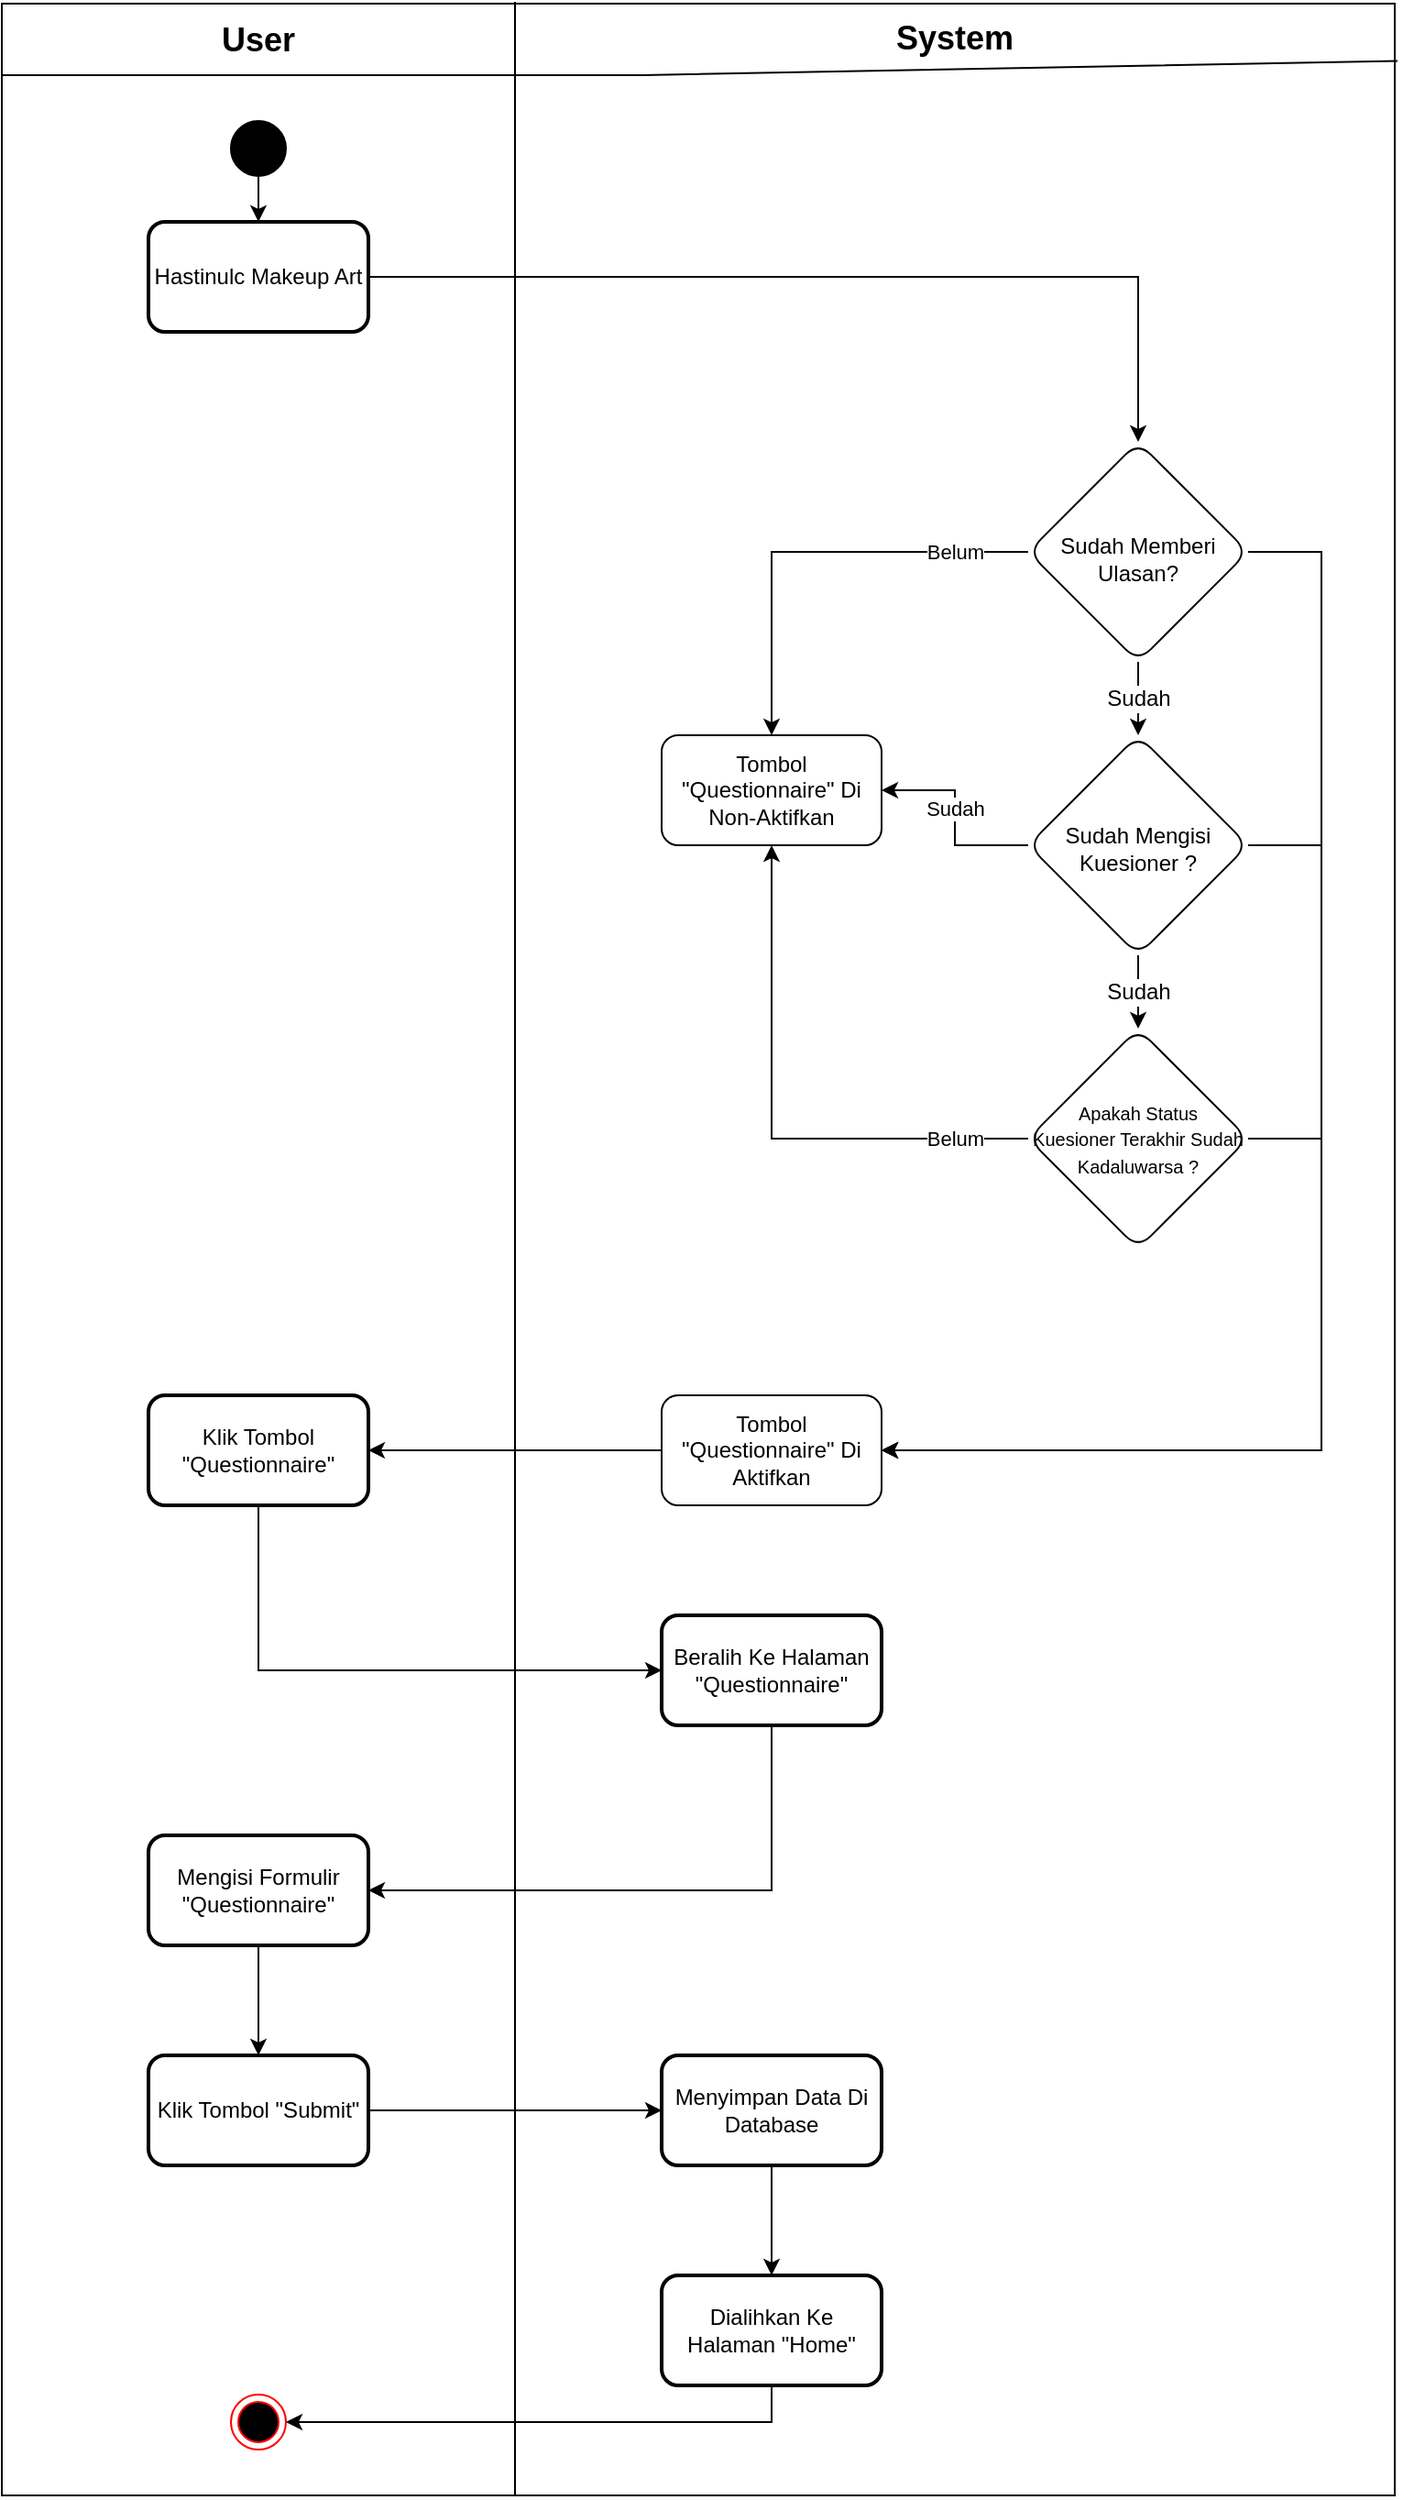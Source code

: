 <mxfile version="26.0.16">
  <diagram name="Page-1" id="WASLpTwy2ZbQWI6ii88h">
    <mxGraphModel dx="1434" dy="836" grid="1" gridSize="10" guides="1" tooltips="1" connect="1" arrows="1" fold="1" page="1" pageScale="1" pageWidth="850" pageHeight="1100" math="0" shadow="0">
      <root>
        <mxCell id="0" />
        <mxCell id="1" parent="0" />
        <mxCell id="7nAhwSSTOHI013ocTRrG-188" value="" style="rounded=0;whiteSpace=wrap;html=1;fillColor=none;" parent="1" vertex="1">
          <mxGeometry x="40" y="40.97" width="760" height="1359.03" as="geometry" />
        </mxCell>
        <mxCell id="7nAhwSSTOHI013ocTRrG-128" value="" style="endArrow=none;html=1;rounded=0;" parent="1" edge="1">
          <mxGeometry width="50" height="50" relative="1" as="geometry">
            <mxPoint x="320" y="1400" as="sourcePoint" />
            <mxPoint x="320" y="40" as="targetPoint" />
          </mxGeometry>
        </mxCell>
        <mxCell id="7nAhwSSTOHI013ocTRrG-129" value="" style="endArrow=none;html=1;rounded=0;entryX=1.002;entryY=0.023;entryDx=0;entryDy=0;entryPerimeter=0;" parent="1" target="7nAhwSSTOHI013ocTRrG-188" edge="1">
          <mxGeometry width="50" height="50" relative="1" as="geometry">
            <mxPoint x="40" y="80" as="sourcePoint" />
            <mxPoint x="760" y="80" as="targetPoint" />
            <Array as="points">
              <mxPoint x="390" y="80" />
            </Array>
          </mxGeometry>
        </mxCell>
        <mxCell id="7nAhwSSTOHI013ocTRrG-130" value="User" style="text;html=1;align=center;verticalAlign=middle;whiteSpace=wrap;rounded=0;fontSize=18;fontStyle=1" parent="1" vertex="1">
          <mxGeometry x="40" y="40.97" width="280" height="40" as="geometry" />
        </mxCell>
        <mxCell id="_p5EBCPVnYr-h8DB5MFF-2" value="" style="edgeStyle=orthogonalEdgeStyle;rounded=0;orthogonalLoop=1;jettySize=auto;html=1;fontSize=12;" parent="1" source="7nAhwSSTOHI013ocTRrG-132" target="_p5EBCPVnYr-h8DB5MFF-1" edge="1">
          <mxGeometry relative="1" as="geometry" />
        </mxCell>
        <mxCell id="7nAhwSSTOHI013ocTRrG-132" value="" style="ellipse;whiteSpace=wrap;html=1;aspect=fixed;labelBackgroundColor=none;fillColor=#000000;fontSize=12;" parent="1" vertex="1">
          <mxGeometry x="165" y="104.97" width="30" height="30" as="geometry" />
        </mxCell>
        <mxCell id="7nAhwSSTOHI013ocTRrG-177" value="" style="ellipse;html=1;shape=endState;fillColor=#000000;strokeColor=#ff0000;fontSize=12;" parent="1" vertex="1">
          <mxGeometry x="165" y="1345" width="30" height="30" as="geometry" />
        </mxCell>
        <mxCell id="7nAhwSSTOHI013ocTRrG-131" value="System" style="text;html=1;align=center;verticalAlign=middle;whiteSpace=wrap;rounded=0;fontSize=18;fontStyle=1" parent="1" vertex="1">
          <mxGeometry x="320" y="40" width="480" height="40" as="geometry" />
        </mxCell>
        <mxCell id="YK6meVrRw3B7LHDAnTog-28" style="edgeStyle=orthogonalEdgeStyle;rounded=0;orthogonalLoop=1;jettySize=auto;html=1;" edge="1" parent="1" source="_p5EBCPVnYr-h8DB5MFF-1" target="YK6meVrRw3B7LHDAnTog-5">
          <mxGeometry relative="1" as="geometry" />
        </mxCell>
        <mxCell id="_p5EBCPVnYr-h8DB5MFF-1" value="Hastinulc Makeup Art" style="rounded=1;whiteSpace=wrap;html=1;strokeWidth=2;fontSize=12;" parent="1" vertex="1">
          <mxGeometry x="120" y="160" width="120" height="60" as="geometry" />
        </mxCell>
        <mxCell id="YK6meVrRw3B7LHDAnTog-31" style="edgeStyle=orthogonalEdgeStyle;rounded=0;orthogonalLoop=1;jettySize=auto;html=1;exitX=0.5;exitY=1;exitDx=0;exitDy=0;entryX=0;entryY=0.5;entryDx=0;entryDy=0;" edge="1" parent="1" source="20DuT2QTR_UrF6RUShH2-1" target="20DuT2QTR_UrF6RUShH2-3">
          <mxGeometry relative="1" as="geometry" />
        </mxCell>
        <mxCell id="20DuT2QTR_UrF6RUShH2-1" value="Klik Tombol &quot;Questionnaire&quot;" style="rounded=1;whiteSpace=wrap;html=1;strokeWidth=2;fontSize=12;" parent="1" vertex="1">
          <mxGeometry x="120" y="800" width="120" height="60" as="geometry" />
        </mxCell>
        <mxCell id="YK6meVrRw3B7LHDAnTog-33" style="edgeStyle=orthogonalEdgeStyle;rounded=0;orthogonalLoop=1;jettySize=auto;html=1;entryX=1;entryY=0.5;entryDx=0;entryDy=0;" edge="1" parent="1" source="20DuT2QTR_UrF6RUShH2-3" target="YK6meVrRw3B7LHDAnTog-32">
          <mxGeometry relative="1" as="geometry">
            <Array as="points">
              <mxPoint x="460" y="1070" />
            </Array>
          </mxGeometry>
        </mxCell>
        <mxCell id="20DuT2QTR_UrF6RUShH2-3" value="Beralih Ke Halaman &quot;Questionnaire&quot;" style="rounded=1;whiteSpace=wrap;html=1;strokeWidth=2;fontSize=12;" parent="1" vertex="1">
          <mxGeometry x="400" y="920" width="120" height="60" as="geometry" />
        </mxCell>
        <mxCell id="YK6meVrRw3B7LHDAnTog-1" value="" style="edgeStyle=orthogonalEdgeStyle;rounded=0;orthogonalLoop=1;jettySize=auto;html=1;fontSize=12;" edge="1" parent="1" source="YK6meVrRw3B7LHDAnTog-5" target="YK6meVrRw3B7LHDAnTog-10">
          <mxGeometry relative="1" as="geometry" />
        </mxCell>
        <mxCell id="YK6meVrRw3B7LHDAnTog-2" value="Sudah" style="edgeLabel;html=1;align=center;verticalAlign=middle;resizable=0;points=[];fontSize=12;" vertex="1" connectable="0" parent="YK6meVrRw3B7LHDAnTog-1">
          <mxGeometry relative="1" as="geometry">
            <mxPoint as="offset" />
          </mxGeometry>
        </mxCell>
        <mxCell id="YK6meVrRw3B7LHDAnTog-18" style="edgeStyle=orthogonalEdgeStyle;rounded=0;orthogonalLoop=1;jettySize=auto;html=1;entryX=0.5;entryY=0;entryDx=0;entryDy=0;" edge="1" parent="1" source="YK6meVrRw3B7LHDAnTog-5" target="YK6meVrRw3B7LHDAnTog-11">
          <mxGeometry relative="1" as="geometry" />
        </mxCell>
        <mxCell id="YK6meVrRw3B7LHDAnTog-21" value="Belum" style="edgeLabel;html=1;align=center;verticalAlign=middle;resizable=0;points=[];" vertex="1" connectable="0" parent="YK6meVrRw3B7LHDAnTog-18">
          <mxGeometry x="-0.681" y="1" relative="1" as="geometry">
            <mxPoint x="-2" y="-1" as="offset" />
          </mxGeometry>
        </mxCell>
        <mxCell id="YK6meVrRw3B7LHDAnTog-25" style="edgeStyle=orthogonalEdgeStyle;rounded=0;orthogonalLoop=1;jettySize=auto;html=1;entryX=1;entryY=0.5;entryDx=0;entryDy=0;" edge="1" parent="1" source="YK6meVrRw3B7LHDAnTog-5" target="YK6meVrRw3B7LHDAnTog-24">
          <mxGeometry relative="1" as="geometry">
            <Array as="points">
              <mxPoint x="760" y="340" />
              <mxPoint x="760" y="830" />
            </Array>
          </mxGeometry>
        </mxCell>
        <mxCell id="YK6meVrRw3B7LHDAnTog-5" value="Sudah Memberi Ulasan?" style="rhombus;whiteSpace=wrap;html=1;rounded=1;verticalAlign=middle;spacingTop=8;fontSize=12;" vertex="1" parent="1">
          <mxGeometry x="600" y="280" width="120" height="120" as="geometry" />
        </mxCell>
        <mxCell id="YK6meVrRw3B7LHDAnTog-6" value="" style="edgeStyle=orthogonalEdgeStyle;rounded=0;orthogonalLoop=1;jettySize=auto;html=1;entryX=0.5;entryY=0;entryDx=0;entryDy=0;exitX=0.5;exitY=1;exitDx=0;exitDy=0;fontSize=12;" edge="1" parent="1" source="YK6meVrRw3B7LHDAnTog-10" target="YK6meVrRw3B7LHDAnTog-14">
          <mxGeometry relative="1" as="geometry">
            <mxPoint x="660" y="630" as="sourcePoint" />
            <mxPoint x="660" y="680" as="targetPoint" />
          </mxGeometry>
        </mxCell>
        <mxCell id="YK6meVrRw3B7LHDAnTog-7" value="Sudah" style="edgeLabel;html=1;align=center;verticalAlign=middle;resizable=0;points=[];fontSize=12;" vertex="1" connectable="0" parent="YK6meVrRw3B7LHDAnTog-6">
          <mxGeometry relative="1" as="geometry">
            <mxPoint as="offset" />
          </mxGeometry>
        </mxCell>
        <mxCell id="YK6meVrRw3B7LHDAnTog-19" style="edgeStyle=orthogonalEdgeStyle;rounded=0;orthogonalLoop=1;jettySize=auto;html=1;entryX=1;entryY=0.5;entryDx=0;entryDy=0;" edge="1" parent="1" source="YK6meVrRw3B7LHDAnTog-10" target="YK6meVrRw3B7LHDAnTog-11">
          <mxGeometry relative="1" as="geometry" />
        </mxCell>
        <mxCell id="YK6meVrRw3B7LHDAnTog-22" value="Sudah" style="edgeLabel;html=1;align=center;verticalAlign=middle;resizable=0;points=[];" vertex="1" connectable="0" parent="YK6meVrRw3B7LHDAnTog-19">
          <mxGeometry x="-0.303" relative="1" as="geometry">
            <mxPoint x="-2" y="-20" as="offset" />
          </mxGeometry>
        </mxCell>
        <mxCell id="YK6meVrRw3B7LHDAnTog-26" style="edgeStyle=orthogonalEdgeStyle;rounded=0;orthogonalLoop=1;jettySize=auto;html=1;exitX=1;exitY=0.5;exitDx=0;exitDy=0;" edge="1" parent="1" source="YK6meVrRw3B7LHDAnTog-10">
          <mxGeometry relative="1" as="geometry">
            <mxPoint x="520" y="830" as="targetPoint" />
            <Array as="points">
              <mxPoint x="760" y="500" />
              <mxPoint x="760" y="830" />
            </Array>
          </mxGeometry>
        </mxCell>
        <mxCell id="YK6meVrRw3B7LHDAnTog-10" value="Sudah Mengisi Kuesioner ?" style="rhombus;whiteSpace=wrap;html=1;rounded=1;align=center;spacingTop=4;fontSize=12;" vertex="1" parent="1">
          <mxGeometry x="600" y="440" width="120" height="120" as="geometry" />
        </mxCell>
        <mxCell id="YK6meVrRw3B7LHDAnTog-11" value="Tombol &quot;Questionnaire&quot; Di Non-Aktifkan" style="whiteSpace=wrap;html=1;rounded=1;" vertex="1" parent="1">
          <mxGeometry x="400" y="440" width="120" height="60" as="geometry" />
        </mxCell>
        <mxCell id="YK6meVrRw3B7LHDAnTog-20" style="edgeStyle=orthogonalEdgeStyle;rounded=0;orthogonalLoop=1;jettySize=auto;html=1;entryX=0.5;entryY=1;entryDx=0;entryDy=0;" edge="1" parent="1" source="YK6meVrRw3B7LHDAnTog-14" target="YK6meVrRw3B7LHDAnTog-11">
          <mxGeometry relative="1" as="geometry" />
        </mxCell>
        <mxCell id="YK6meVrRw3B7LHDAnTog-23" value="Belum" style="edgeLabel;html=1;align=center;verticalAlign=middle;resizable=0;points=[];" vertex="1" connectable="0" parent="YK6meVrRw3B7LHDAnTog-20">
          <mxGeometry x="-0.739" relative="1" as="geometry">
            <mxPoint x="-1" as="offset" />
          </mxGeometry>
        </mxCell>
        <mxCell id="YK6meVrRw3B7LHDAnTog-27" style="edgeStyle=orthogonalEdgeStyle;rounded=0;orthogonalLoop=1;jettySize=auto;html=1;entryX=1;entryY=0.5;entryDx=0;entryDy=0;" edge="1" parent="1" source="YK6meVrRw3B7LHDAnTog-14" target="YK6meVrRw3B7LHDAnTog-24">
          <mxGeometry relative="1" as="geometry">
            <Array as="points">
              <mxPoint x="760" y="660" />
              <mxPoint x="760" y="830" />
            </Array>
          </mxGeometry>
        </mxCell>
        <mxCell id="YK6meVrRw3B7LHDAnTog-14" value="&lt;font style=&quot;font-size: 10px;&quot;&gt;Apakah Status&lt;/font&gt;&lt;div&gt;&lt;font style=&quot;font-size: 10px;&quot;&gt;&lt;font&gt;Kuesioner Terakhir&amp;nbsp;&lt;/font&gt;&lt;span style=&quot;background-color: transparent; color: light-dark(rgb(0, 0, 0), rgb(255, 255, 255));&quot;&gt;Sudah&lt;/span&gt;&lt;/font&gt;&lt;/div&gt;&lt;div&gt;&lt;font style=&quot;font-size: 10px;&quot;&gt;Kadaluwarsa ?&lt;/font&gt;&lt;/div&gt;" style="rhombus;whiteSpace=wrap;html=1;rounded=1;fontSize=12;" vertex="1" parent="1">
          <mxGeometry x="600" y="600" width="120" height="120" as="geometry" />
        </mxCell>
        <mxCell id="YK6meVrRw3B7LHDAnTog-30" style="edgeStyle=orthogonalEdgeStyle;rounded=0;orthogonalLoop=1;jettySize=auto;html=1;" edge="1" parent="1" source="YK6meVrRw3B7LHDAnTog-24" target="20DuT2QTR_UrF6RUShH2-1">
          <mxGeometry relative="1" as="geometry" />
        </mxCell>
        <mxCell id="YK6meVrRw3B7LHDAnTog-24" value="Tombol &quot;Questionnaire&quot; Di Aktifkan" style="whiteSpace=wrap;html=1;rounded=1;" vertex="1" parent="1">
          <mxGeometry x="400" y="800" width="120" height="60" as="geometry" />
        </mxCell>
        <mxCell id="YK6meVrRw3B7LHDAnTog-35" value="" style="edgeStyle=orthogonalEdgeStyle;rounded=0;orthogonalLoop=1;jettySize=auto;html=1;" edge="1" parent="1" source="YK6meVrRw3B7LHDAnTog-32" target="YK6meVrRw3B7LHDAnTog-34">
          <mxGeometry relative="1" as="geometry" />
        </mxCell>
        <mxCell id="YK6meVrRw3B7LHDAnTog-32" value="Mengisi Formulir &quot;&lt;span style=&quot;color: rgba(0, 0, 0, 0); font-family: monospace; font-size: 0px; text-align: start; text-wrap-mode: nowrap;&quot;&gt;&lt;span style=&quot;color: rgb(0, 0, 0); font-family: Helvetica; font-size: 12px; text-align: center; text-wrap-mode: wrap;&quot;&gt;Questionnaire&quot;&lt;/span&gt;%3CmxGraphModel%3E%3Croot%3E%3CmxCell%20id%3D%220%22%2F%3E%3CmxCell%20id%3D%221%22%20parent%3D%220%22%2F%3E%3CmxCell%20id%3D%222%22%20value%3D%22Klik%20Tombol%20%26quot%3BQuestionnaire%26quot%3B%22%20style%3D%22rounded%3D1%3BwhiteSpace%3Dwrap%3Bhtml%3D1%3BstrokeWidth%3D2%3BfontSize%3D12%3B%22%20vertex%3D%221%22%20parent%3D%221%22%3E%3CmxGeometry%20x%3D%22120%22%20y%3D%22800%22%20width%3D%22120%22%20height%3D%2260%22%20as%3D%22geometry%22%2F%3E%3C%2FmxCell%3E%3C%2Froot%3E%3C%2FmxGraphModel%3E&lt;/span&gt;" style="rounded=1;whiteSpace=wrap;html=1;strokeWidth=2;fontSize=12;" vertex="1" parent="1">
          <mxGeometry x="120" y="1040" width="120" height="60" as="geometry" />
        </mxCell>
        <mxCell id="YK6meVrRw3B7LHDAnTog-37" style="edgeStyle=orthogonalEdgeStyle;rounded=0;orthogonalLoop=1;jettySize=auto;html=1;" edge="1" parent="1" source="YK6meVrRw3B7LHDAnTog-34" target="YK6meVrRw3B7LHDAnTog-36">
          <mxGeometry relative="1" as="geometry" />
        </mxCell>
        <mxCell id="YK6meVrRw3B7LHDAnTog-34" value="Klik Tombol &quot;Submit&quot;" style="rounded=1;whiteSpace=wrap;html=1;strokeWidth=2;fontSize=12;" vertex="1" parent="1">
          <mxGeometry x="120" y="1160" width="120" height="60" as="geometry" />
        </mxCell>
        <mxCell id="YK6meVrRw3B7LHDAnTog-40" value="" style="edgeStyle=orthogonalEdgeStyle;rounded=0;orthogonalLoop=1;jettySize=auto;html=1;" edge="1" parent="1" source="YK6meVrRw3B7LHDAnTog-36" target="YK6meVrRw3B7LHDAnTog-39">
          <mxGeometry relative="1" as="geometry" />
        </mxCell>
        <mxCell id="YK6meVrRw3B7LHDAnTog-36" value="Menyimpan Data Di Database" style="rounded=1;whiteSpace=wrap;html=1;strokeWidth=2;fontSize=12;" vertex="1" parent="1">
          <mxGeometry x="400" y="1160" width="120" height="60" as="geometry" />
        </mxCell>
        <mxCell id="YK6meVrRw3B7LHDAnTog-41" style="edgeStyle=orthogonalEdgeStyle;rounded=0;orthogonalLoop=1;jettySize=auto;html=1;entryX=1;entryY=0.5;entryDx=0;entryDy=0;" edge="1" parent="1" source="YK6meVrRw3B7LHDAnTog-39" target="7nAhwSSTOHI013ocTRrG-177">
          <mxGeometry relative="1" as="geometry">
            <Array as="points">
              <mxPoint x="460" y="1360" />
            </Array>
          </mxGeometry>
        </mxCell>
        <mxCell id="YK6meVrRw3B7LHDAnTog-39" value="Dialihkan Ke Halaman &quot;Home&quot;" style="rounded=1;whiteSpace=wrap;html=1;strokeWidth=2;fontSize=12;" vertex="1" parent="1">
          <mxGeometry x="400" y="1280" width="120" height="60" as="geometry" />
        </mxCell>
      </root>
    </mxGraphModel>
  </diagram>
</mxfile>
